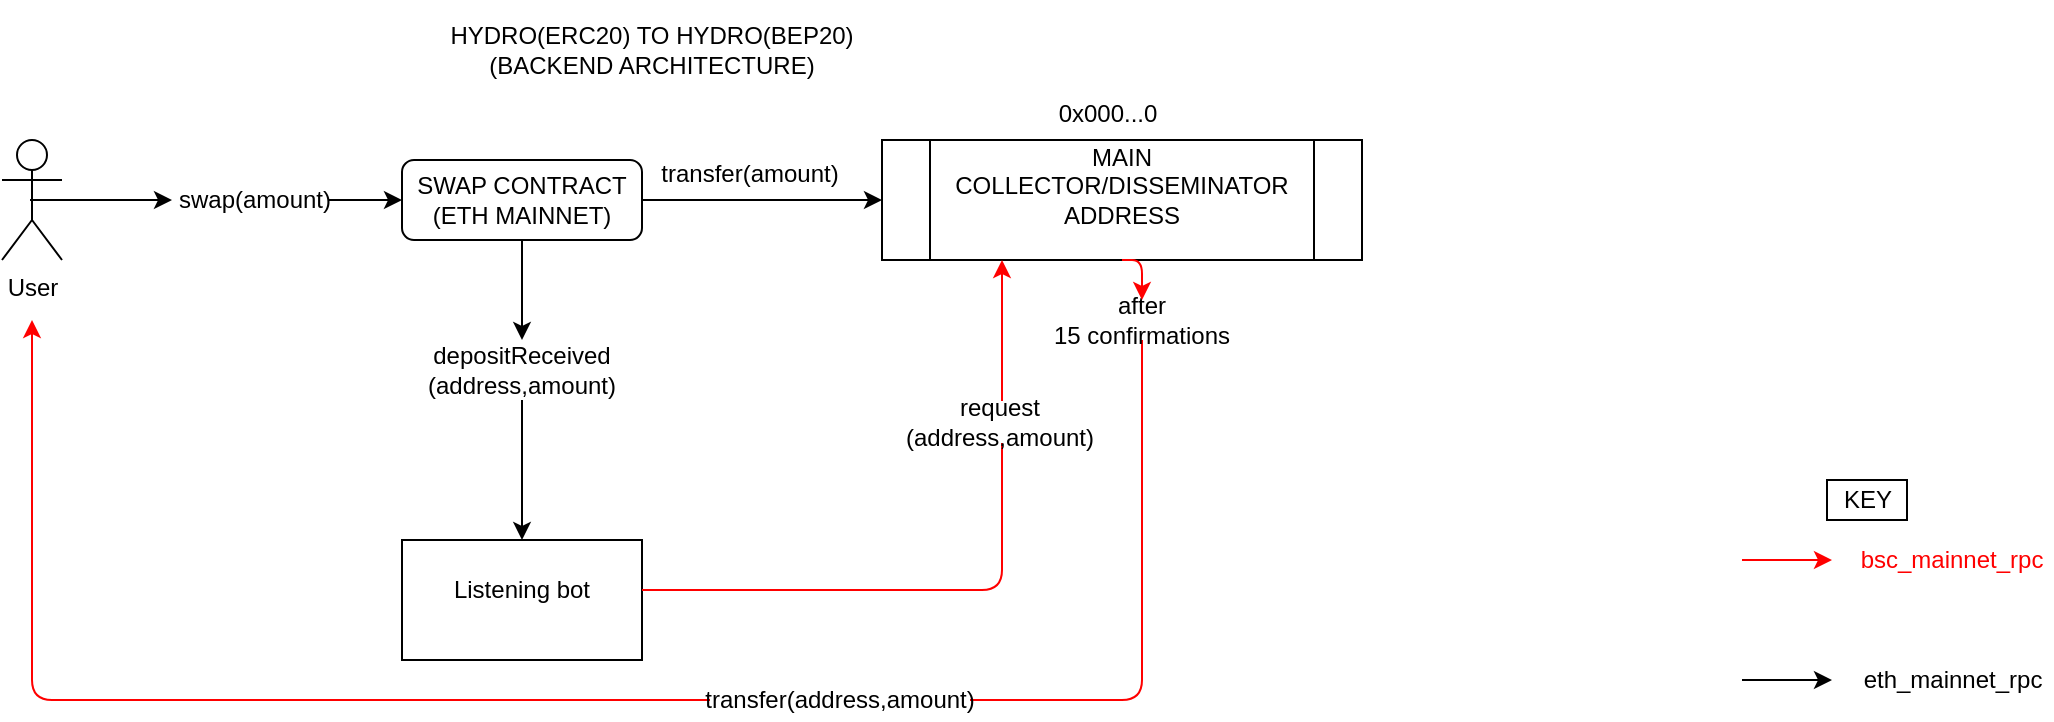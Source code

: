 <mxfile version="14.4.9" type="github">
  <diagram id="C5RBs43oDa-KdzZeNtuy" name="Page-1">
    <mxGraphModel dx="1422" dy="746" grid="1" gridSize="10" guides="1" tooltips="1" connect="1" arrows="1" fold="1" page="1" pageScale="1" pageWidth="827" pageHeight="1169" math="0" shadow="0">
      <root>
        <mxCell id="WIyWlLk6GJQsqaUBKTNV-0" />
        <mxCell id="WIyWlLk6GJQsqaUBKTNV-1" parent="WIyWlLk6GJQsqaUBKTNV-0" />
        <mxCell id="odclQTUaWaFZLpxSGTvi-2" style="edgeStyle=orthogonalEdgeStyle;rounded=0;orthogonalLoop=1;jettySize=auto;html=1;exitX=0.5;exitY=0.5;exitDx=0;exitDy=0;exitPerimeter=0;" edge="1" parent="WIyWlLk6GJQsqaUBKTNV-1" source="odclQTUaWaFZLpxSGTvi-6">
          <mxGeometry relative="1" as="geometry">
            <mxPoint x="220" y="100" as="targetPoint" />
          </mxGeometry>
        </mxCell>
        <mxCell id="odclQTUaWaFZLpxSGTvi-20" value="" style="rounded=0;whiteSpace=wrap;html=1;" vertex="1" parent="WIyWlLk6GJQsqaUBKTNV-1">
          <mxGeometry x="220" y="270" width="120" height="60" as="geometry" />
        </mxCell>
        <mxCell id="odclQTUaWaFZLpxSGTvi-8" style="edgeStyle=orthogonalEdgeStyle;rounded=0;orthogonalLoop=1;jettySize=auto;html=1;exitX=1;exitY=0.5;exitDx=0;exitDy=0;" edge="1" parent="WIyWlLk6GJQsqaUBKTNV-1" source="WIyWlLk6GJQsqaUBKTNV-3" target="odclQTUaWaFZLpxSGTvi-7">
          <mxGeometry relative="1" as="geometry" />
        </mxCell>
        <mxCell id="odclQTUaWaFZLpxSGTvi-11" style="edgeStyle=orthogonalEdgeStyle;rounded=0;orthogonalLoop=1;jettySize=auto;html=1;exitX=0.5;exitY=1;exitDx=0;exitDy=0;entryX=0.5;entryY=0;entryDx=0;entryDy=0;" edge="1" parent="WIyWlLk6GJQsqaUBKTNV-1" source="odclQTUaWaFZLpxSGTvi-15" target="odclQTUaWaFZLpxSGTvi-13">
          <mxGeometry relative="1" as="geometry">
            <mxPoint x="280" y="200" as="targetPoint" />
          </mxGeometry>
        </mxCell>
        <mxCell id="WIyWlLk6GJQsqaUBKTNV-3" value="SWAP CONTRACT&lt;br&gt;(ETH MAINNET)" style="rounded=1;whiteSpace=wrap;html=1;fontSize=12;glass=0;strokeWidth=1;shadow=0;" parent="WIyWlLk6GJQsqaUBKTNV-1" vertex="1">
          <mxGeometry x="220" y="80" width="120" height="40" as="geometry" />
        </mxCell>
        <mxCell id="odclQTUaWaFZLpxSGTvi-0" value="User" style="shape=umlActor;verticalLabelPosition=bottom;verticalAlign=top;html=1;outlineConnect=0;" vertex="1" parent="WIyWlLk6GJQsqaUBKTNV-1">
          <mxGeometry x="20" y="70" width="30" height="60" as="geometry" />
        </mxCell>
        <mxCell id="odclQTUaWaFZLpxSGTvi-5" value="HYDRO(ERC20) TO HYDRO(BEP20)&lt;br&gt;(BACKEND ARCHITECTURE)" style="text;html=1;strokeColor=none;fillColor=none;align=center;verticalAlign=middle;whiteSpace=wrap;rounded=0;" vertex="1" parent="WIyWlLk6GJQsqaUBKTNV-1">
          <mxGeometry x="230" width="230" height="50" as="geometry" />
        </mxCell>
        <mxCell id="odclQTUaWaFZLpxSGTvi-7" value="MAIN COLLECTOR/DISSEMINATOR&lt;br&gt;ADDRESS&lt;br&gt;&lt;br&gt;" style="shape=process;whiteSpace=wrap;html=1;backgroundOutline=1;" vertex="1" parent="WIyWlLk6GJQsqaUBKTNV-1">
          <mxGeometry x="460" y="70" width="240" height="60" as="geometry" />
        </mxCell>
        <mxCell id="odclQTUaWaFZLpxSGTvi-9" value="transfer(amount)" style="text;html=1;strokeColor=none;fillColor=none;align=center;verticalAlign=middle;whiteSpace=wrap;rounded=0;" vertex="1" parent="WIyWlLk6GJQsqaUBKTNV-1">
          <mxGeometry x="374" y="77" width="40" height="20" as="geometry" />
        </mxCell>
        <mxCell id="odclQTUaWaFZLpxSGTvi-22" style="edgeStyle=orthogonalEdgeStyle;rounded=1;orthogonalLoop=1;jettySize=auto;html=1;entryX=0.25;entryY=1;entryDx=0;entryDy=0;strokeColor=#FF0000;" edge="1" parent="WIyWlLk6GJQsqaUBKTNV-1" source="odclQTUaWaFZLpxSGTvi-13" target="odclQTUaWaFZLpxSGTvi-7">
          <mxGeometry relative="1" as="geometry" />
        </mxCell>
        <mxCell id="odclQTUaWaFZLpxSGTvi-13" value="Listening bot" style="text;html=1;strokeColor=none;fillColor=none;align=center;verticalAlign=middle;whiteSpace=wrap;rounded=0;" vertex="1" parent="WIyWlLk6GJQsqaUBKTNV-1">
          <mxGeometry x="220" y="270" width="120" height="50" as="geometry" />
        </mxCell>
        <mxCell id="odclQTUaWaFZLpxSGTvi-15" value="depositReceived&lt;br&gt;(address,amount)" style="text;html=1;strokeColor=none;fillColor=none;align=center;verticalAlign=middle;whiteSpace=wrap;rounded=0;" vertex="1" parent="WIyWlLk6GJQsqaUBKTNV-1">
          <mxGeometry x="230" y="170" width="100" height="30" as="geometry" />
        </mxCell>
        <mxCell id="odclQTUaWaFZLpxSGTvi-26" style="edgeStyle=orthogonalEdgeStyle;rounded=0;orthogonalLoop=1;jettySize=auto;html=1;exitX=0.5;exitY=1;exitDx=0;exitDy=0;entryX=0.5;entryY=0;entryDx=0;entryDy=0;" edge="1" parent="WIyWlLk6GJQsqaUBKTNV-1" source="WIyWlLk6GJQsqaUBKTNV-3" target="odclQTUaWaFZLpxSGTvi-15">
          <mxGeometry relative="1" as="geometry">
            <mxPoint x="280" y="270" as="targetPoint" />
            <mxPoint x="280" y="120" as="sourcePoint" />
          </mxGeometry>
        </mxCell>
        <mxCell id="odclQTUaWaFZLpxSGTvi-6" value="swap(amount)" style="text;html=1;strokeColor=none;align=center;verticalAlign=middle;whiteSpace=wrap;rounded=0;fillColor=#ffffff;" vertex="1" parent="WIyWlLk6GJQsqaUBKTNV-1">
          <mxGeometry x="110" y="75" width="73" height="50" as="geometry" />
        </mxCell>
        <mxCell id="odclQTUaWaFZLpxSGTvi-31" style="edgeStyle=orthogonalEdgeStyle;rounded=0;orthogonalLoop=1;jettySize=auto;html=1;exitX=0.5;exitY=0.5;exitDx=0;exitDy=0;exitPerimeter=0;" edge="1" parent="WIyWlLk6GJQsqaUBKTNV-1">
          <mxGeometry relative="1" as="geometry">
            <mxPoint x="105" y="100" as="targetPoint" />
            <mxPoint x="34" y="100" as="sourcePoint" />
          </mxGeometry>
        </mxCell>
        <mxCell id="odclQTUaWaFZLpxSGTvi-43" value="" style="group" vertex="1" connectable="0" parent="WIyWlLk6GJQsqaUBKTNV-1">
          <mxGeometry x="890" y="240" width="155" height="110" as="geometry" />
        </mxCell>
        <mxCell id="odclQTUaWaFZLpxSGTvi-23" value="&lt;span&gt;&lt;font color=&quot;#ff0000&quot;&gt;bsc_mainnet_rpc&lt;/font&gt;&lt;/span&gt;" style="text;html=1;strokeColor=none;fillColor=none;align=center;verticalAlign=middle;whiteSpace=wrap;rounded=0;" vertex="1" parent="odclQTUaWaFZLpxSGTvi-43">
          <mxGeometry x="60" y="30" width="90" height="20" as="geometry" />
        </mxCell>
        <mxCell id="odclQTUaWaFZLpxSGTvi-36" value="KEY" style="text;html=1;align=center;verticalAlign=middle;whiteSpace=wrap;rounded=0;fillColor=#ffffff;gradientColor=#ffffff;gradientDirection=east;strokeColor=#000000;" vertex="1" parent="odclQTUaWaFZLpxSGTvi-43">
          <mxGeometry x="42.5" width="40" height="20" as="geometry" />
        </mxCell>
        <mxCell id="odclQTUaWaFZLpxSGTvi-37" value="" style="endArrow=classic;html=1;strokeColor=#FF0000;" edge="1" parent="odclQTUaWaFZLpxSGTvi-43">
          <mxGeometry width="50" height="50" relative="1" as="geometry">
            <mxPoint y="40" as="sourcePoint" />
            <mxPoint x="45" y="40" as="targetPoint" />
            <Array as="points">
              <mxPoint y="40" />
            </Array>
          </mxGeometry>
        </mxCell>
        <mxCell id="odclQTUaWaFZLpxSGTvi-39" value="" style="endArrow=classic;html=1;" edge="1" parent="odclQTUaWaFZLpxSGTvi-43">
          <mxGeometry x="-30" y="90" width="50" height="50" as="geometry">
            <mxPoint y="100" as="sourcePoint" />
            <mxPoint x="45" y="100" as="targetPoint" />
          </mxGeometry>
        </mxCell>
        <mxCell id="odclQTUaWaFZLpxSGTvi-40" value="&lt;span&gt;eth_mainnet_rpc&lt;/span&gt;" style="text;html=1;align=center;verticalAlign=middle;resizable=0;points=[];autosize=1;" vertex="1" parent="odclQTUaWaFZLpxSGTvi-43">
          <mxGeometry x="55" y="90" width="100" height="20" as="geometry" />
        </mxCell>
        <mxCell id="odclQTUaWaFZLpxSGTvi-21" value="request&lt;br&gt;(address,amount)" style="text;html=1;align=center;verticalAlign=middle;whiteSpace=wrap;rounded=0;perimeterSpacing=2;strokeColor=#FFFFFF;fillColor=#ffffff;" vertex="1" parent="WIyWlLk6GJQsqaUBKTNV-1">
          <mxGeometry x="454" y="201" width="130" height="20" as="geometry" />
        </mxCell>
        <mxCell id="odclQTUaWaFZLpxSGTvi-51" style="edgeStyle=orthogonalEdgeStyle;rounded=1;orthogonalLoop=1;jettySize=auto;html=1;strokeColor=#FF0000;" edge="1" parent="WIyWlLk6GJQsqaUBKTNV-1" source="odclQTUaWaFZLpxSGTvi-45">
          <mxGeometry relative="1" as="geometry">
            <mxPoint x="35" y="160" as="targetPoint" />
            <Array as="points">
              <mxPoint x="590" y="350" />
              <mxPoint x="35" y="350" />
            </Array>
          </mxGeometry>
        </mxCell>
        <mxCell id="odclQTUaWaFZLpxSGTvi-45" value="after &lt;br&gt;15 confirmations" style="text;html=1;strokeColor=none;fillColor=none;align=center;verticalAlign=middle;whiteSpace=wrap;rounded=0;" vertex="1" parent="WIyWlLk6GJQsqaUBKTNV-1">
          <mxGeometry x="530" y="150" width="120" height="20" as="geometry" />
        </mxCell>
        <mxCell id="odclQTUaWaFZLpxSGTvi-46" style="edgeStyle=orthogonalEdgeStyle;rounded=1;orthogonalLoop=1;jettySize=auto;html=1;exitX=0.5;exitY=1;exitDx=0;exitDy=0;strokeColor=#FF0000;" edge="1" parent="WIyWlLk6GJQsqaUBKTNV-1" source="odclQTUaWaFZLpxSGTvi-7">
          <mxGeometry relative="1" as="geometry">
            <mxPoint x="580" y="130" as="sourcePoint" />
            <mxPoint x="590" y="150" as="targetPoint" />
          </mxGeometry>
        </mxCell>
        <mxCell id="odclQTUaWaFZLpxSGTvi-47" value="0x000...0" style="text;html=1;strokeColor=none;fillColor=none;align=center;verticalAlign=middle;whiteSpace=wrap;rounded=0;" vertex="1" parent="WIyWlLk6GJQsqaUBKTNV-1">
          <mxGeometry x="553" y="47" width="40" height="20" as="geometry" />
        </mxCell>
        <mxCell id="odclQTUaWaFZLpxSGTvi-50" value="transfer(address,amount)" style="text;html=1;strokeColor=none;align=center;verticalAlign=middle;whiteSpace=wrap;rounded=0;fillColor=#ffffff;" vertex="1" parent="WIyWlLk6GJQsqaUBKTNV-1">
          <mxGeometry x="374" y="340" width="130" height="20" as="geometry" />
        </mxCell>
      </root>
    </mxGraphModel>
  </diagram>
</mxfile>

